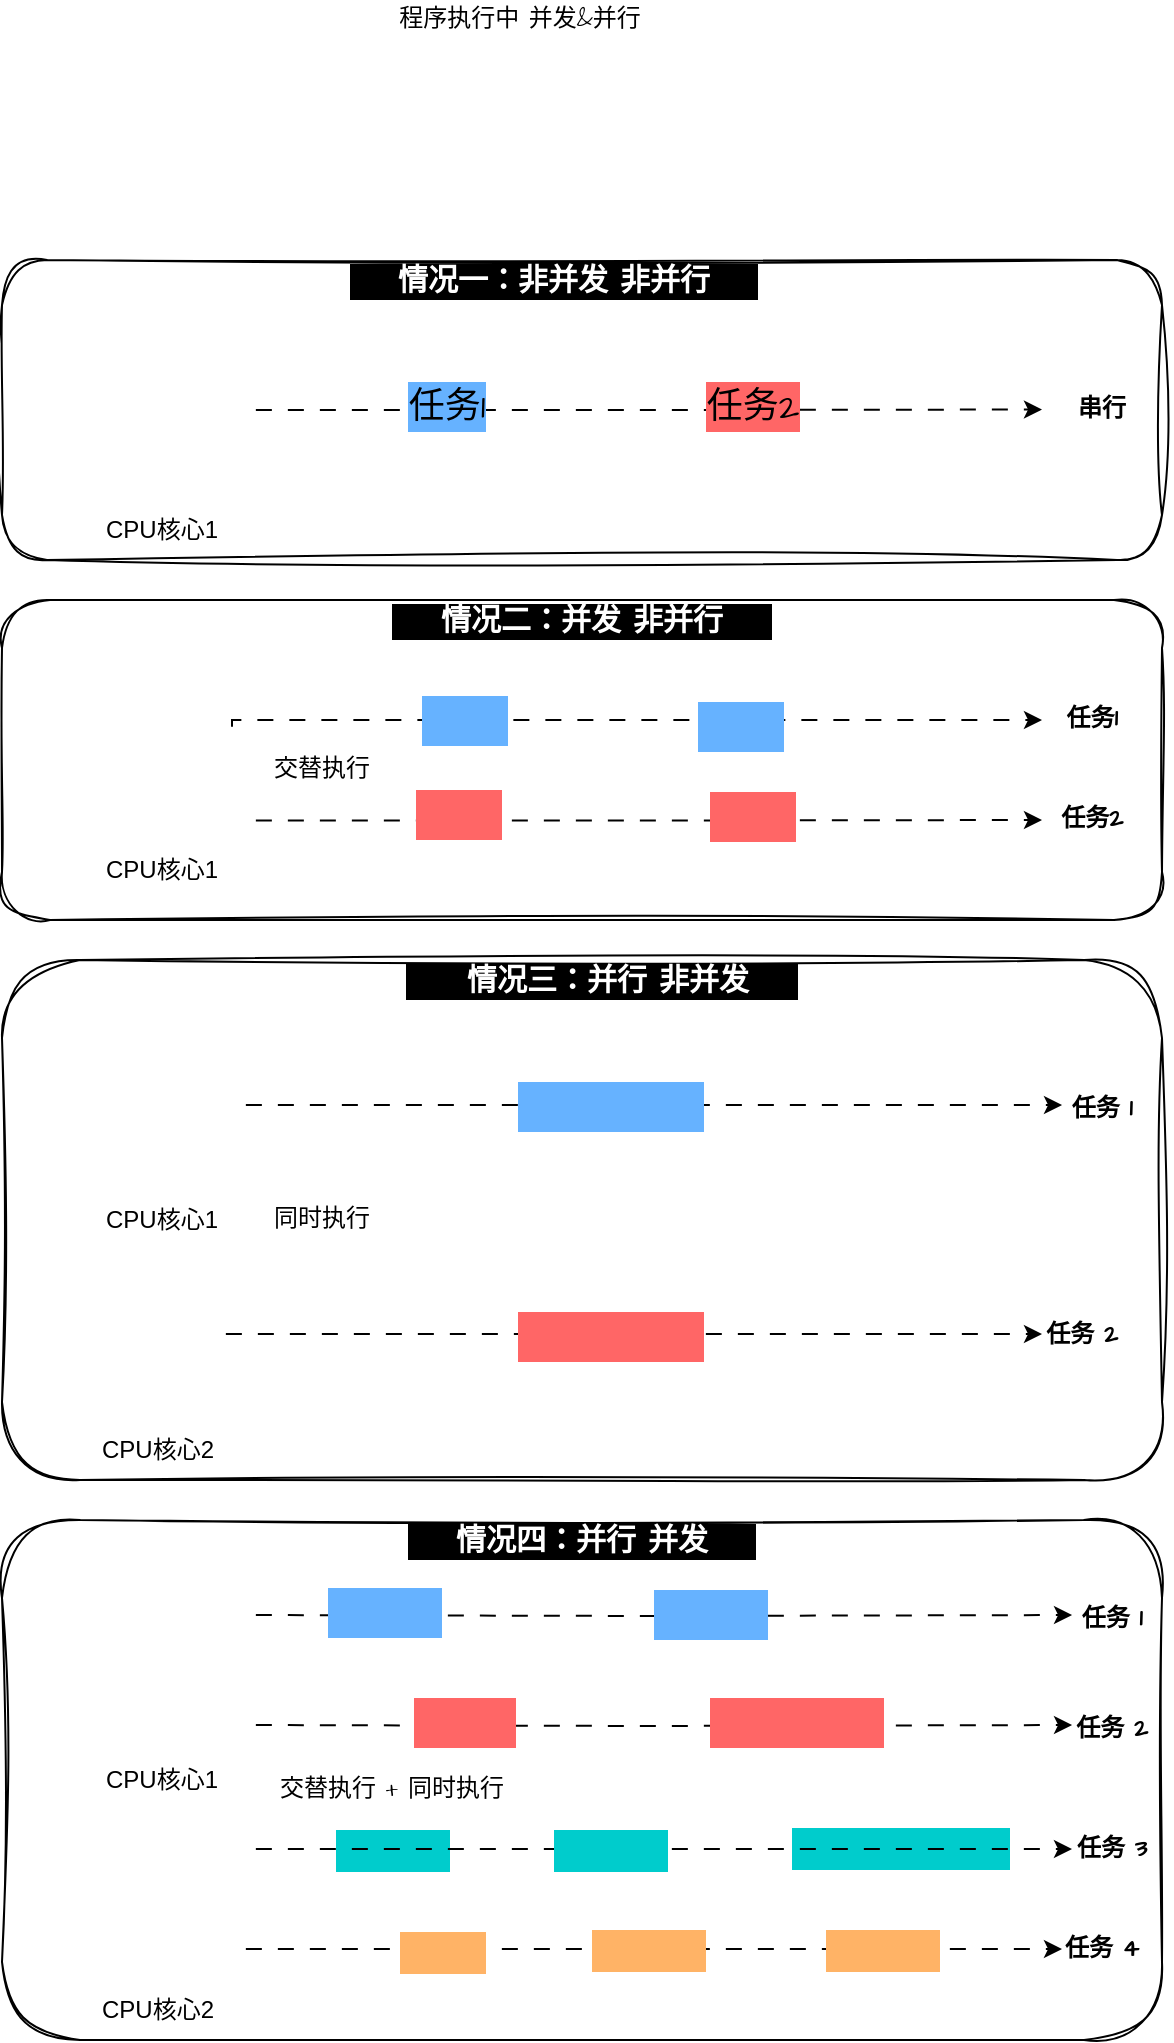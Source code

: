 <mxfile version="24.8.3">
  <diagram name="第 1 页" id="byNhjJoshehbKPNAF51z">
    <mxGraphModel dx="2074" dy="1121" grid="1" gridSize="10" guides="1" tooltips="1" connect="1" arrows="1" fold="1" page="1" pageScale="1" pageWidth="827" pageHeight="1169" math="0" shadow="0">
      <root>
        <mxCell id="0" />
        <mxCell id="1" parent="0" />
        <mxCell id="X3H9cemF7JHuzI0W92OL-17" value="程序执行中 并发&amp;amp;并行" style="text;html=1;align=center;verticalAlign=middle;whiteSpace=wrap;rounded=0;fontFamily=Architects Daughter;fontSource=https%3A%2F%2Ffonts.googleapis.com%2Fcss%3Ffamily%3DArchitects%2BDaughter;" vertex="1" parent="1">
          <mxGeometry x="164" y="80" width="250" height="20" as="geometry" />
        </mxCell>
        <mxCell id="X3H9cemF7JHuzI0W92OL-18" value="" style="rounded=1;whiteSpace=wrap;html=1;sketch=1;hachureGap=4;jiggle=2;curveFitting=1;fontFamily=Architects Daughter;fontSource=https%3A%2F%2Ffonts.googleapis.com%2Fcss%3Ffamily%3DArchitects%2BDaughter;" vertex="1" parent="1">
          <mxGeometry x="30" y="210" width="580" height="150" as="geometry" />
        </mxCell>
        <mxCell id="X3H9cemF7JHuzI0W92OL-24" style="edgeStyle=orthogonalEdgeStyle;rounded=0;hachureGap=4;orthogonalLoop=1;jettySize=auto;html=1;exitX=1;exitY=0.5;exitDx=0;exitDy=0;fontFamily=Architects Daughter;fontSource=https%3A%2F%2Ffonts.googleapis.com%2Fcss%3Ffamily%3DArchitects%2BDaughter;flowAnimation=1;" edge="1" parent="1" source="X3H9cemF7JHuzI0W92OL-27">
          <mxGeometry relative="1" as="geometry">
            <mxPoint x="550" y="284.75" as="targetPoint" />
          </mxGeometry>
        </mxCell>
        <mxCell id="X3H9cemF7JHuzI0W92OL-25" value="&lt;font style=&quot;font-size: 18px; background-color: rgb(255, 102, 102);&quot;&gt;任务2&lt;/font&gt;" style="edgeLabel;html=1;align=center;verticalAlign=middle;resizable=0;points=[];sketch=1;hachureGap=4;jiggle=2;curveFitting=1;fontFamily=Architects Daughter;fontSource=https%3A%2F%2Ffonts.googleapis.com%2Fcss%3Ffamily%3DArchitects%2BDaughter;" vertex="1" connectable="0" parent="X3H9cemF7JHuzI0W92OL-24">
          <mxGeometry x="0.276" y="2" relative="1" as="geometry">
            <mxPoint as="offset" />
          </mxGeometry>
        </mxCell>
        <mxCell id="X3H9cemF7JHuzI0W92OL-26" value="&lt;font style=&quot;font-size: 18px; background-color: rgb(102, 178, 255);&quot;&gt;任务1&lt;/font&gt;" style="edgeLabel;html=1;align=center;verticalAlign=middle;resizable=0;points=[];sketch=1;hachureGap=4;jiggle=2;curveFitting=1;fontFamily=Architects Daughter;fontSource=https%3A%2F%2Ffonts.googleapis.com%2Fcss%3Ffamily%3DArchitects%2BDaughter;" vertex="1" connectable="0" parent="X3H9cemF7JHuzI0W92OL-24">
          <mxGeometry x="-0.493" y="2" relative="1" as="geometry">
            <mxPoint as="offset" />
          </mxGeometry>
        </mxCell>
        <mxCell id="X3H9cemF7JHuzI0W92OL-27" value="" style="shape=image;html=1;verticalAlign=top;verticalLabelPosition=bottom;labelBackgroundColor=#ffffff;imageAspect=0;aspect=fixed;image=https://cdn1.iconfinder.com/data/icons/bootstrap-vol-2/16/cpu-128.png;sketch=1;hachureGap=4;jiggle=2;curveFitting=1;fontFamily=Architects Daughter;fontSource=https%3A%2F%2Ffonts.googleapis.com%2Fcss%3Ffamily%3DArchitects%2BDaughter;" vertex="1" parent="1">
          <mxGeometry x="70" y="245" width="80" height="80" as="geometry" />
        </mxCell>
        <mxCell id="X3H9cemF7JHuzI0W92OL-41" value="&amp;nbsp; &amp;nbsp; 情况一：非并发 非并行&amp;nbsp; &amp;nbsp;&amp;nbsp;" style="text;html=1;align=center;verticalAlign=middle;whiteSpace=wrap;rounded=0;fontFamily=Architects Daughter;fontSource=https%3A%2F%2Ffonts.googleapis.com%2Fcss%3Ffamily%3DArchitects%2BDaughter;labelBackgroundColor=#000000;fontColor=#FFFFFF;fontStyle=1;fontSize=15;" vertex="1" parent="1">
          <mxGeometry x="198" y="200" width="216" height="40" as="geometry" />
        </mxCell>
        <mxCell id="X3H9cemF7JHuzI0W92OL-42" value="CPU核心1" style="text;html=1;align=center;verticalAlign=middle;whiteSpace=wrap;rounded=0;" vertex="1" parent="1">
          <mxGeometry x="80" y="330" width="60" height="30" as="geometry" />
        </mxCell>
        <mxCell id="X3H9cemF7JHuzI0W92OL-43" value="串行" style="text;html=1;align=center;verticalAlign=middle;whiteSpace=wrap;rounded=0;fontFamily=Architects Daughter;fontSource=https%3A%2F%2Ffonts.googleapis.com%2Fcss%3Ffamily%3DArchitects%2BDaughter;fontStyle=1" vertex="1" parent="1">
          <mxGeometry x="550" y="270" width="60" height="30" as="geometry" />
        </mxCell>
        <mxCell id="X3H9cemF7JHuzI0W92OL-44" value="" style="rounded=1;whiteSpace=wrap;html=1;sketch=1;hachureGap=4;jiggle=2;curveFitting=1;fontFamily=Architects Daughter;fontSource=https%3A%2F%2Ffonts.googleapis.com%2Fcss%3Ffamily%3DArchitects%2BDaughter;" vertex="1" parent="1">
          <mxGeometry x="30" y="560" width="580" height="260" as="geometry" />
        </mxCell>
        <mxCell id="X3H9cemF7JHuzI0W92OL-45" style="edgeStyle=orthogonalEdgeStyle;rounded=0;hachureGap=4;orthogonalLoop=1;jettySize=auto;html=1;exitX=1;exitY=0.5;exitDx=0;exitDy=0;fontFamily=Architects Daughter;fontSource=https%3A%2F%2Ffonts.googleapis.com%2Fcss%3Ffamily%3DArchitects%2BDaughter;flowAnimation=1;entryX=0.167;entryY=0.417;entryDx=0;entryDy=0;entryPerimeter=0;" edge="1" parent="1" source="X3H9cemF7JHuzI0W92OL-48" target="X3H9cemF7JHuzI0W92OL-51">
          <mxGeometry relative="1" as="geometry">
            <mxPoint x="550" y="634.75" as="targetPoint" />
          </mxGeometry>
        </mxCell>
        <mxCell id="X3H9cemF7JHuzI0W92OL-47" value="&lt;span style=&quot;font-size: 18px; background-color: rgb(102, 178, 255);&quot;&gt;&amp;nbsp; &amp;nbsp; &amp;nbsp; &amp;nbsp; &amp;nbsp; &amp;nbsp; &amp;nbsp;&lt;/span&gt;" style="edgeLabel;html=1;align=center;verticalAlign=middle;resizable=0;points=[];sketch=1;hachureGap=4;jiggle=2;curveFitting=1;fontFamily=Architects Daughter;fontSource=https%3A%2F%2Ffonts.googleapis.com%2Fcss%3Ffamily%3DArchitects%2BDaughter;" vertex="1" connectable="0" parent="X3H9cemF7JHuzI0W92OL-45">
          <mxGeometry x="-0.493" y="2" relative="1" as="geometry">
            <mxPoint x="84" y="2" as="offset" />
          </mxGeometry>
        </mxCell>
        <mxCell id="X3H9cemF7JHuzI0W92OL-48" value="" style="shape=image;html=1;verticalAlign=top;verticalLabelPosition=bottom;labelBackgroundColor=#ffffff;imageAspect=0;aspect=fixed;image=https://cdn1.iconfinder.com/data/icons/bootstrap-vol-2/16/cpu-128.png;sketch=1;hachureGap=4;jiggle=2;curveFitting=1;fontFamily=Architects Daughter;fontSource=https%3A%2F%2Ffonts.googleapis.com%2Fcss%3Ffamily%3DArchitects%2BDaughter;" vertex="1" parent="1">
          <mxGeometry x="70" y="595" width="75" height="75" as="geometry" />
        </mxCell>
        <mxCell id="X3H9cemF7JHuzI0W92OL-49" value="&amp;nbsp; &amp;nbsp; &amp;nbsp;情况三：并行 非并发&amp;nbsp; &amp;nbsp;&amp;nbsp;" style="text;html=1;align=center;verticalAlign=middle;whiteSpace=wrap;rounded=0;fontFamily=Architects Daughter;fontSource=https%3A%2F%2Ffonts.googleapis.com%2Fcss%3Ffamily%3DArchitects%2BDaughter;labelBackgroundColor=#000000;fontColor=#FFFFFF;fontStyle=1;fontSize=15;" vertex="1" parent="1">
          <mxGeometry x="217" y="550" width="226" height="40" as="geometry" />
        </mxCell>
        <mxCell id="X3H9cemF7JHuzI0W92OL-50" value="CPU核心1" style="text;html=1;align=center;verticalAlign=middle;whiteSpace=wrap;rounded=0;" vertex="1" parent="1">
          <mxGeometry x="80" y="675" width="60" height="30" as="geometry" />
        </mxCell>
        <mxCell id="X3H9cemF7JHuzI0W92OL-51" value="任务 1" style="text;html=1;align=center;verticalAlign=middle;whiteSpace=wrap;rounded=0;fontFamily=Architects Daughter;fontSource=https%3A%2F%2Ffonts.googleapis.com%2Fcss%3Ffamily%3DArchitects%2BDaughter;fontStyle=1" vertex="1" parent="1">
          <mxGeometry x="550" y="620" width="60" height="30" as="geometry" />
        </mxCell>
        <mxCell id="X3H9cemF7JHuzI0W92OL-65" value="" style="shape=image;html=1;verticalAlign=top;verticalLabelPosition=bottom;labelBackgroundColor=#ffffff;imageAspect=0;aspect=fixed;image=https://cdn1.iconfinder.com/data/icons/bootstrap-vol-2/16/cpu-128.png;sketch=1;hachureGap=4;jiggle=2;curveFitting=1;fontFamily=Architects Daughter;fontSource=https%3A%2F%2Ffonts.googleapis.com%2Fcss%3Ffamily%3DArchitects%2BDaughter;" vertex="1" parent="1">
          <mxGeometry x="70" y="710" width="75" height="75" as="geometry" />
        </mxCell>
        <mxCell id="X3H9cemF7JHuzI0W92OL-66" value="CPU核心2" style="text;html=1;align=center;verticalAlign=middle;whiteSpace=wrap;rounded=0;" vertex="1" parent="1">
          <mxGeometry x="77.5" y="790" width="60" height="30" as="geometry" />
        </mxCell>
        <mxCell id="X3H9cemF7JHuzI0W92OL-69" style="edgeStyle=orthogonalEdgeStyle;rounded=0;hachureGap=4;orthogonalLoop=1;jettySize=auto;html=1;exitX=1;exitY=0.5;exitDx=0;exitDy=0;fontFamily=Architects Daughter;fontSource=https%3A%2F%2Ffonts.googleapis.com%2Fcss%3Ffamily%3DArchitects%2BDaughter;flowAnimation=1;entryX=0.167;entryY=0.417;entryDx=0;entryDy=0;entryPerimeter=0;" edge="1" parent="1">
          <mxGeometry relative="1" as="geometry">
            <mxPoint x="550" y="747" as="targetPoint" />
            <mxPoint x="135" y="747" as="sourcePoint" />
          </mxGeometry>
        </mxCell>
        <mxCell id="X3H9cemF7JHuzI0W92OL-71" value="&lt;span style=&quot;font-size: 18px; background-color: rgb(255, 102, 102);&quot;&gt;&amp;nbsp; &amp;nbsp; &amp;nbsp; &amp;nbsp; &amp;nbsp; &amp;nbsp; &amp;nbsp;&lt;/span&gt;" style="edgeLabel;html=1;align=center;verticalAlign=middle;resizable=0;points=[];sketch=1;hachureGap=4;jiggle=2;curveFitting=1;fontFamily=Architects Daughter;fontSource=https%3A%2F%2Ffonts.googleapis.com%2Fcss%3Ffamily%3DArchitects%2BDaughter;" vertex="1" connectable="0" parent="1">
          <mxGeometry x="334.004" y="747.5" as="geometry" />
        </mxCell>
        <mxCell id="X3H9cemF7JHuzI0W92OL-74" value="任务 2" style="text;html=1;align=center;verticalAlign=middle;whiteSpace=wrap;rounded=0;fontFamily=Architects Daughter;fontSource=https%3A%2F%2Ffonts.googleapis.com%2Fcss%3Ffamily%3DArchitects%2BDaughter;fontStyle=1" vertex="1" parent="1">
          <mxGeometry x="540" y="732.5" width="60" height="30" as="geometry" />
        </mxCell>
        <mxCell id="X3H9cemF7JHuzI0W92OL-75" value="" style="rounded=1;whiteSpace=wrap;html=1;sketch=1;hachureGap=4;jiggle=2;curveFitting=1;fontFamily=Architects Daughter;fontSource=https%3A%2F%2Ffonts.googleapis.com%2Fcss%3Ffamily%3DArchitects%2BDaughter;" vertex="1" parent="1">
          <mxGeometry x="30" y="380" width="580" height="160" as="geometry" />
        </mxCell>
        <mxCell id="X3H9cemF7JHuzI0W92OL-76" style="edgeStyle=orthogonalEdgeStyle;rounded=0;hachureGap=4;orthogonalLoop=1;jettySize=auto;html=1;exitX=1;exitY=0.5;exitDx=0;exitDy=0;fontFamily=Architects Daughter;fontSource=https%3A%2F%2Ffonts.googleapis.com%2Fcss%3Ffamily%3DArchitects%2BDaughter;flowAnimation=1;entryX=0;entryY=0.5;entryDx=0;entryDy=0;" edge="1" parent="1" target="X3H9cemF7JHuzI0W92OL-82">
          <mxGeometry relative="1" as="geometry">
            <mxPoint x="545" y="450" as="targetPoint" />
            <mxPoint x="145" y="450.25" as="sourcePoint" />
            <Array as="points">
              <mxPoint x="145" y="440" />
            </Array>
          </mxGeometry>
        </mxCell>
        <mxCell id="X3H9cemF7JHuzI0W92OL-78" value="&lt;span style=&quot;font-size: 18px; background-color: rgb(102, 178, 255);&quot;&gt;&amp;nbsp; &amp;nbsp; &amp;nbsp;&amp;nbsp;&lt;/span&gt;" style="edgeLabel;html=1;align=center;verticalAlign=middle;resizable=0;points=[];sketch=1;hachureGap=4;jiggle=2;curveFitting=1;fontFamily=Architects Daughter;fontSource=https%3A%2F%2Ffonts.googleapis.com%2Fcss%3Ffamily%3DArchitects%2BDaughter;" vertex="1" connectable="0" parent="X3H9cemF7JHuzI0W92OL-76">
          <mxGeometry x="-0.493" y="2" relative="1" as="geometry">
            <mxPoint x="20" y="2" as="offset" />
          </mxGeometry>
        </mxCell>
        <mxCell id="X3H9cemF7JHuzI0W92OL-79" value="" style="shape=image;html=1;verticalAlign=top;verticalLabelPosition=bottom;labelBackgroundColor=#ffffff;imageAspect=0;aspect=fixed;image=https://cdn1.iconfinder.com/data/icons/bootstrap-vol-2/16/cpu-128.png;sketch=1;hachureGap=4;jiggle=2;curveFitting=1;fontFamily=Architects Daughter;fontSource=https%3A%2F%2Ffonts.googleapis.com%2Fcss%3Ffamily%3DArchitects%2BDaughter;" vertex="1" parent="1">
          <mxGeometry x="70" y="415" width="80" height="80" as="geometry" />
        </mxCell>
        <mxCell id="X3H9cemF7JHuzI0W92OL-80" value="&amp;nbsp; &amp;nbsp; 情况二：并发 非并行&amp;nbsp; &amp;nbsp;&amp;nbsp;" style="text;html=1;align=center;verticalAlign=middle;whiteSpace=wrap;rounded=0;fontFamily=Architects Daughter;fontSource=https%3A%2F%2Ffonts.googleapis.com%2Fcss%3Ffamily%3DArchitects%2BDaughter;labelBackgroundColor=#000000;fontColor=#FFFFFF;fontStyle=1;fontSize=15;" vertex="1" parent="1">
          <mxGeometry x="217" y="370" width="206" height="40" as="geometry" />
        </mxCell>
        <mxCell id="X3H9cemF7JHuzI0W92OL-81" value="CPU核心1" style="text;html=1;align=center;verticalAlign=middle;whiteSpace=wrap;rounded=0;" vertex="1" parent="1">
          <mxGeometry x="80" y="500" width="60" height="30" as="geometry" />
        </mxCell>
        <mxCell id="X3H9cemF7JHuzI0W92OL-82" value="任务1" style="text;html=1;align=center;verticalAlign=middle;whiteSpace=wrap;rounded=0;fontFamily=Architects Daughter;fontSource=https%3A%2F%2Ffonts.googleapis.com%2Fcss%3Ffamily%3DArchitects%2BDaughter;fontStyle=1" vertex="1" parent="1">
          <mxGeometry x="550" y="430" width="50" height="20" as="geometry" />
        </mxCell>
        <mxCell id="X3H9cemF7JHuzI0W92OL-86" style="edgeStyle=orthogonalEdgeStyle;rounded=0;hachureGap=4;orthogonalLoop=1;jettySize=auto;html=1;exitX=1;exitY=0.5;exitDx=0;exitDy=0;fontFamily=Architects Daughter;fontSource=https%3A%2F%2Ffonts.googleapis.com%2Fcss%3Ffamily%3DArchitects%2BDaughter;flowAnimation=1;" edge="1" parent="1">
          <mxGeometry relative="1" as="geometry">
            <mxPoint x="550" y="490" as="targetPoint" />
            <mxPoint x="150" y="490.25" as="sourcePoint" />
            <Array as="points">
              <mxPoint x="150" y="491.25" />
              <mxPoint x="350" y="491.25" />
              <mxPoint x="350" y="490.25" />
            </Array>
          </mxGeometry>
        </mxCell>
        <mxCell id="X3H9cemF7JHuzI0W92OL-87" value="&lt;span style=&quot;font-size: 18px; background-color: rgb(255, 102, 102);&quot;&gt;&amp;nbsp; &amp;nbsp; &amp;nbsp;&amp;nbsp;&lt;/span&gt;" style="edgeLabel;html=1;align=center;verticalAlign=middle;resizable=0;points=[];sketch=1;hachureGap=4;jiggle=2;curveFitting=1;fontFamily=Architects Daughter;fontSource=https%3A%2F%2Ffonts.googleapis.com%2Fcss%3Ffamily%3DArchitects%2BDaughter;" vertex="1" connectable="0" parent="X3H9cemF7JHuzI0W92OL-86">
          <mxGeometry x="0.276" y="2" relative="1" as="geometry">
            <mxPoint as="offset" />
          </mxGeometry>
        </mxCell>
        <mxCell id="X3H9cemF7JHuzI0W92OL-89" value="任务2" style="text;html=1;align=center;verticalAlign=middle;whiteSpace=wrap;rounded=0;fontFamily=Architects Daughter;fontSource=https%3A%2F%2Ffonts.googleapis.com%2Fcss%3Ffamily%3DArchitects%2BDaughter;fontStyle=1" vertex="1" parent="1">
          <mxGeometry x="550" y="480" width="50" height="20" as="geometry" />
        </mxCell>
        <mxCell id="X3H9cemF7JHuzI0W92OL-92" value="交替执行" style="text;html=1;align=center;verticalAlign=middle;whiteSpace=wrap;rounded=0;fontFamily=Architects Daughter;fontSource=https%3A%2F%2Ffonts.googleapis.com%2Fcss%3Ffamily%3DArchitects%2BDaughter;" vertex="1" parent="1">
          <mxGeometry x="160" y="450" width="60" height="30" as="geometry" />
        </mxCell>
        <mxCell id="X3H9cemF7JHuzI0W92OL-97" value="&lt;span style=&quot;font-size: 18px; background-color: rgb(102, 178, 255);&quot;&gt;&amp;nbsp; &amp;nbsp; &amp;nbsp;&amp;nbsp;&lt;/span&gt;" style="edgeLabel;html=1;align=center;verticalAlign=middle;resizable=0;points=[];sketch=1;hachureGap=4;jiggle=2;curveFitting=1;fontFamily=Architects Daughter;fontSource=https%3A%2F%2Ffonts.googleapis.com%2Fcss%3Ffamily%3DArchitects%2BDaughter;" vertex="1" connectable="0" parent="1">
          <mxGeometry x="280" y="440" as="geometry">
            <mxPoint x="119" y="3" as="offset" />
          </mxGeometry>
        </mxCell>
        <mxCell id="X3H9cemF7JHuzI0W92OL-98" value="&lt;span style=&quot;font-size: 18px; background-color: rgb(255, 102, 102);&quot;&gt;&amp;nbsp; &amp;nbsp; &amp;nbsp;&amp;nbsp;&lt;/span&gt;" style="edgeLabel;html=1;align=center;verticalAlign=middle;resizable=0;points=[];sketch=1;hachureGap=4;jiggle=2;curveFitting=1;fontFamily=Architects Daughter;fontSource=https%3A%2F%2Ffonts.googleapis.com%2Fcss%3Ffamily%3DArchitects%2BDaughter;" vertex="1" connectable="0" parent="1">
          <mxGeometry x="413.997" y="494.998" as="geometry">
            <mxPoint x="-156" y="-8" as="offset" />
          </mxGeometry>
        </mxCell>
        <mxCell id="X3H9cemF7JHuzI0W92OL-99" value="同时执行" style="text;html=1;align=center;verticalAlign=middle;whiteSpace=wrap;rounded=0;fontFamily=Architects Daughter;fontSource=https%3A%2F%2Ffonts.googleapis.com%2Fcss%3Ffamily%3DArchitects%2BDaughter;" vertex="1" parent="1">
          <mxGeometry x="160" y="675" width="60" height="30" as="geometry" />
        </mxCell>
        <mxCell id="X3H9cemF7JHuzI0W92OL-100" value="" style="rounded=1;whiteSpace=wrap;html=1;sketch=1;hachureGap=4;jiggle=2;curveFitting=1;fontFamily=Architects Daughter;fontSource=https%3A%2F%2Ffonts.googleapis.com%2Fcss%3Ffamily%3DArchitects%2BDaughter;" vertex="1" parent="1">
          <mxGeometry x="30" y="840" width="580" height="260" as="geometry" />
        </mxCell>
        <mxCell id="X3H9cemF7JHuzI0W92OL-101" style="edgeStyle=orthogonalEdgeStyle;rounded=0;hachureGap=4;orthogonalLoop=1;jettySize=auto;html=1;exitX=1;exitY=0.5;exitDx=0;exitDy=0;fontFamily=Architects Daughter;fontSource=https%3A%2F%2Ffonts.googleapis.com%2Fcss%3Ffamily%3DArchitects%2BDaughter;flowAnimation=1;entryX=0.167;entryY=0.417;entryDx=0;entryDy=0;entryPerimeter=0;" edge="1" parent="1" target="X3H9cemF7JHuzI0W92OL-106">
          <mxGeometry relative="1" as="geometry">
            <mxPoint x="555" y="889.75" as="targetPoint" />
            <mxPoint x="150" y="887.5" as="sourcePoint" />
          </mxGeometry>
        </mxCell>
        <mxCell id="X3H9cemF7JHuzI0W92OL-102" value="&lt;span style=&quot;font-size: 18px; background-color: rgb(102, 178, 255);&quot;&gt;&amp;nbsp; &amp;nbsp; &amp;nbsp; &amp;nbsp;&amp;nbsp;&lt;/span&gt;" style="edgeLabel;html=1;align=center;verticalAlign=middle;resizable=0;points=[];sketch=1;hachureGap=4;jiggle=2;curveFitting=1;fontFamily=Architects Daughter;fontSource=https%3A%2F%2Ffonts.googleapis.com%2Fcss%3Ffamily%3DArchitects%2BDaughter;" vertex="1" connectable="0" parent="X3H9cemF7JHuzI0W92OL-101">
          <mxGeometry x="-0.493" y="2" relative="1" as="geometry">
            <mxPoint x="-35" as="offset" />
          </mxGeometry>
        </mxCell>
        <mxCell id="X3H9cemF7JHuzI0W92OL-103" value="" style="shape=image;html=1;verticalAlign=top;verticalLabelPosition=bottom;labelBackgroundColor=#ffffff;imageAspect=0;aspect=fixed;image=https://cdn1.iconfinder.com/data/icons/bootstrap-vol-2/16/cpu-128.png;sketch=1;hachureGap=4;jiggle=2;curveFitting=1;fontFamily=Architects Daughter;fontSource=https%3A%2F%2Ffonts.googleapis.com%2Fcss%3Ffamily%3DArchitects%2BDaughter;" vertex="1" parent="1">
          <mxGeometry x="70" y="875" width="75" height="75" as="geometry" />
        </mxCell>
        <mxCell id="X3H9cemF7JHuzI0W92OL-104" value="&amp;nbsp; &amp;nbsp; 情况四：并行 并发&amp;nbsp; &amp;nbsp;&amp;nbsp;" style="text;html=1;align=center;verticalAlign=middle;whiteSpace=wrap;rounded=0;fontFamily=Architects Daughter;fontSource=https%3A%2F%2Ffonts.googleapis.com%2Fcss%3Ffamily%3DArchitects%2BDaughter;labelBackgroundColor=#000000;fontColor=#FFFFFF;fontStyle=1;fontSize=15;" vertex="1" parent="1">
          <mxGeometry x="222" y="830" width="196" height="40" as="geometry" />
        </mxCell>
        <mxCell id="X3H9cemF7JHuzI0W92OL-105" value="CPU核心1" style="text;html=1;align=center;verticalAlign=middle;whiteSpace=wrap;rounded=0;" vertex="1" parent="1">
          <mxGeometry x="80" y="955" width="60" height="30" as="geometry" />
        </mxCell>
        <mxCell id="X3H9cemF7JHuzI0W92OL-106" value="任务 1" style="text;html=1;align=center;verticalAlign=middle;whiteSpace=wrap;rounded=0;fontFamily=Architects Daughter;fontSource=https%3A%2F%2Ffonts.googleapis.com%2Fcss%3Ffamily%3DArchitects%2BDaughter;fontStyle=1" vertex="1" parent="1">
          <mxGeometry x="555" y="875" width="60" height="30" as="geometry" />
        </mxCell>
        <mxCell id="X3H9cemF7JHuzI0W92OL-107" value="" style="shape=image;html=1;verticalAlign=top;verticalLabelPosition=bottom;labelBackgroundColor=#ffffff;imageAspect=0;aspect=fixed;image=https://cdn1.iconfinder.com/data/icons/bootstrap-vol-2/16/cpu-128.png;sketch=1;hachureGap=4;jiggle=2;curveFitting=1;fontFamily=Architects Daughter;fontSource=https%3A%2F%2Ffonts.googleapis.com%2Fcss%3Ffamily%3DArchitects%2BDaughter;" vertex="1" parent="1">
          <mxGeometry x="70" y="990" width="75" height="75" as="geometry" />
        </mxCell>
        <mxCell id="X3H9cemF7JHuzI0W92OL-108" value="CPU核心2" style="text;html=1;align=center;verticalAlign=middle;whiteSpace=wrap;rounded=0;" vertex="1" parent="1">
          <mxGeometry x="77.5" y="1070" width="60" height="30" as="geometry" />
        </mxCell>
        <mxCell id="X3H9cemF7JHuzI0W92OL-109" value="&lt;span style=&quot;font-size: 18px; background-color: rgb(102, 178, 255);&quot;&gt;&amp;nbsp; &amp;nbsp; &amp;nbsp; &amp;nbsp;&amp;nbsp;&lt;/span&gt;" style="edgeLabel;html=1;align=center;verticalAlign=middle;resizable=0;points=[];sketch=1;hachureGap=4;jiggle=2;curveFitting=1;fontFamily=Architects Daughter;fontSource=https%3A%2F%2Ffonts.googleapis.com%2Fcss%3Ffamily%3DArchitects%2BDaughter;" vertex="1" connectable="0" parent="1">
          <mxGeometry x="380.0" y="887.503" as="geometry">
            <mxPoint x="4" y="-1" as="offset" />
          </mxGeometry>
        </mxCell>
        <mxCell id="X3H9cemF7JHuzI0W92OL-110" value="&lt;span style=&quot;color: rgb(0, 0, 0); font-family: &amp;quot;Architects Daughter&amp;quot;; font-size: 18px; font-style: normal; font-variant-ligatures: normal; font-variant-caps: normal; font-weight: 400; letter-spacing: normal; orphans: 2; text-align: center; text-indent: 0px; text-transform: none; widows: 2; word-spacing: 0px; -webkit-text-stroke-width: 0px; white-space: nowrap; text-decoration-thickness: initial; text-decoration-style: initial; text-decoration-color: initial; float: none; display: inline !important;&quot;&gt;&amp;nbsp; &amp;nbsp; &amp;nbsp; &amp;nbsp;&amp;nbsp;&lt;/span&gt;" style="edgeStyle=orthogonalEdgeStyle;rounded=0;hachureGap=4;orthogonalLoop=1;jettySize=auto;html=1;exitX=1;exitY=0.5;exitDx=0;exitDy=0;fontFamily=Architects Daughter;fontSource=https%3A%2F%2Ffonts.googleapis.com%2Fcss%3Ffamily%3DArchitects%2BDaughter;flowAnimation=1;entryX=0.167;entryY=0.417;entryDx=0;entryDy=0;entryPerimeter=0;labelBackgroundColor=#FFB366;" edge="1" parent="1">
          <mxGeometry relative="1" as="geometry">
            <mxPoint x="560" y="1054.5" as="targetPoint" />
            <mxPoint x="145" y="1054.5" as="sourcePoint" />
          </mxGeometry>
        </mxCell>
        <mxCell id="X3H9cemF7JHuzI0W92OL-111" value="&lt;span style=&quot;font-size: 18px;&quot;&gt;&amp;nbsp; &amp;nbsp; &amp;nbsp;&amp;nbsp;&lt;/span&gt;" style="edgeLabel;html=1;align=center;verticalAlign=middle;resizable=0;points=[];sketch=1;hachureGap=4;jiggle=2;curveFitting=1;fontFamily=Architects Daughter;fontSource=https%3A%2F%2Ffonts.googleapis.com%2Fcss%3Ffamily%3DArchitects%2BDaughter;labelBackgroundColor=#FFB366;" vertex="1" connectable="0" parent="1">
          <mxGeometry x="270.004" y="1055.0" as="geometry">
            <mxPoint x="-20" y="1" as="offset" />
          </mxGeometry>
        </mxCell>
        <mxCell id="X3H9cemF7JHuzI0W92OL-112" value="&lt;span style=&quot;font-size: 18px;&quot;&gt;&amp;nbsp; &amp;nbsp; &amp;nbsp; &amp;nbsp;&amp;nbsp;&lt;/span&gt;" style="edgeLabel;html=1;align=center;verticalAlign=middle;resizable=0;points=[];sketch=1;hachureGap=4;jiggle=2;curveFitting=1;fontFamily=Architects Daughter;fontSource=https%3A%2F%2Ffonts.googleapis.com%2Fcss%3Ffamily%3DArchitects%2BDaughter;labelBackgroundColor=#FFB366;" vertex="1" connectable="0" parent="1">
          <mxGeometry x="470.004" y="1055.0" as="geometry" />
        </mxCell>
        <mxCell id="X3H9cemF7JHuzI0W92OL-113" value="任务 4" style="text;html=1;align=center;verticalAlign=middle;whiteSpace=wrap;rounded=0;fontFamily=Architects Daughter;fontSource=https%3A%2F%2Ffonts.googleapis.com%2Fcss%3Ffamily%3DArchitects%2BDaughter;fontStyle=1" vertex="1" parent="1">
          <mxGeometry x="550" y="1040" width="60" height="30" as="geometry" />
        </mxCell>
        <mxCell id="X3H9cemF7JHuzI0W92OL-117" style="edgeStyle=orthogonalEdgeStyle;rounded=0;hachureGap=4;orthogonalLoop=1;jettySize=auto;html=1;exitX=1;exitY=0.5;exitDx=0;exitDy=0;fontFamily=Architects Daughter;fontSource=https%3A%2F%2Ffonts.googleapis.com%2Fcss%3Ffamily%3DArchitects%2BDaughter;flowAnimation=1;entryX=0.167;entryY=0.417;entryDx=0;entryDy=0;entryPerimeter=0;" edge="1" parent="1" target="X3H9cemF7JHuzI0W92OL-119">
          <mxGeometry relative="1" as="geometry">
            <mxPoint x="555" y="944.75" as="targetPoint" />
            <mxPoint x="150" y="942.5" as="sourcePoint" />
          </mxGeometry>
        </mxCell>
        <mxCell id="X3H9cemF7JHuzI0W92OL-119" value="任务 2" style="text;html=1;align=center;verticalAlign=middle;whiteSpace=wrap;rounded=0;fontFamily=Architects Daughter;fontSource=https%3A%2F%2Ffonts.googleapis.com%2Fcss%3Ffamily%3DArchitects%2BDaughter;fontStyle=1" vertex="1" parent="1">
          <mxGeometry x="555" y="930" width="60" height="30" as="geometry" />
        </mxCell>
        <mxCell id="X3H9cemF7JHuzI0W92OL-129" value="&lt;span style=&quot;font-size: 18px;&quot;&gt;&amp;nbsp; &amp;nbsp; &amp;nbsp; &amp;nbsp;&amp;nbsp;&lt;/span&gt;" style="edgeLabel;html=1;align=center;verticalAlign=middle;resizable=0;points=[];sketch=1;hachureGap=4;jiggle=2;curveFitting=1;fontFamily=Architects Daughter;fontSource=https%3A%2F%2Ffonts.googleapis.com%2Fcss%3Ffamily%3DArchitects%2BDaughter;labelBackgroundColor=#00CCCC;" vertex="1" connectable="0" parent="1">
          <mxGeometry x="225.004" y="1005.0" as="geometry" />
        </mxCell>
        <mxCell id="X3H9cemF7JHuzI0W92OL-130" value="&lt;span style=&quot;font-size: 18px;&quot;&gt;&amp;nbsp; &amp;nbsp; &amp;nbsp; &amp;nbsp; &amp;nbsp; &amp;nbsp; &amp;nbsp; &amp;nbsp;&lt;/span&gt;" style="edgeLabel;html=1;align=center;verticalAlign=middle;resizable=0;points=[];sketch=1;hachureGap=4;jiggle=2;curveFitting=1;fontFamily=Architects Daughter;fontSource=https%3A%2F%2Ffonts.googleapis.com%2Fcss%3Ffamily%3DArchitects%2BDaughter;labelBackgroundColor=#00CCCC;" vertex="1" connectable="0" parent="1">
          <mxGeometry x="430.004" y="1005.0" as="geometry">
            <mxPoint x="49" y="-1" as="offset" />
          </mxGeometry>
        </mxCell>
        <mxCell id="X3H9cemF7JHuzI0W92OL-131" value="任务 3" style="text;html=1;align=center;verticalAlign=middle;whiteSpace=wrap;rounded=0;fontFamily=Architects Daughter;fontSource=https%3A%2F%2Ffonts.googleapis.com%2Fcss%3Ffamily%3DArchitects%2BDaughter;fontStyle=1" vertex="1" parent="1">
          <mxGeometry x="555" y="990" width="60" height="30" as="geometry" />
        </mxCell>
        <mxCell id="X3H9cemF7JHuzI0W92OL-132" style="edgeStyle=orthogonalEdgeStyle;rounded=0;hachureGap=4;orthogonalLoop=1;jettySize=auto;html=1;exitX=1;exitY=0.5;exitDx=0;exitDy=0;fontFamily=Architects Daughter;fontSource=https%3A%2F%2Ffonts.googleapis.com%2Fcss%3Ffamily%3DArchitects%2BDaughter;flowAnimation=1;entryX=0.167;entryY=0.417;entryDx=0;entryDy=0;entryPerimeter=0;" edge="1" parent="1">
          <mxGeometry relative="1" as="geometry">
            <mxPoint x="565" y="1004.5" as="targetPoint" />
            <mxPoint x="150" y="1004.5" as="sourcePoint" />
          </mxGeometry>
        </mxCell>
        <mxCell id="X3H9cemF7JHuzI0W92OL-133" value="&lt;span style=&quot;font-size: 18px; background-color: rgb(255, 102, 102);&quot;&gt;&amp;nbsp; &amp;nbsp; &amp;nbsp; &amp;nbsp;&lt;/span&gt;" style="edgeLabel;html=1;align=center;verticalAlign=middle;resizable=0;points=[];sketch=1;hachureGap=4;jiggle=2;curveFitting=1;fontFamily=Architects Daughter;fontSource=https%3A%2F%2Ffonts.googleapis.com%2Fcss%3Ffamily%3DArchitects%2BDaughter;" vertex="1" connectable="0" parent="1">
          <mxGeometry x="254.004" y="942.5" as="geometry">
            <mxPoint x="7" y="-2" as="offset" />
          </mxGeometry>
        </mxCell>
        <mxCell id="X3H9cemF7JHuzI0W92OL-134" value="&lt;span style=&quot;font-size: 18px; background-color: rgb(255, 102, 102);&quot;&gt;&amp;nbsp; &amp;nbsp; &amp;nbsp; &amp;nbsp; &amp;nbsp; &amp;nbsp;&amp;nbsp;&lt;/span&gt;" style="edgeLabel;html=1;align=center;verticalAlign=middle;resizable=0;points=[];sketch=1;hachureGap=4;jiggle=2;curveFitting=1;fontFamily=Architects Daughter;fontSource=https%3A%2F%2Ffonts.googleapis.com%2Fcss%3Ffamily%3DArchitects%2BDaughter;" vertex="1" connectable="0" parent="1">
          <mxGeometry x="420.004" y="942.5" as="geometry">
            <mxPoint x="7" y="-2" as="offset" />
          </mxGeometry>
        </mxCell>
        <mxCell id="X3H9cemF7JHuzI0W92OL-136" value="交替执行 + 同时执行" style="text;html=1;align=center;verticalAlign=middle;whiteSpace=wrap;rounded=0;fontFamily=Architects Daughter;fontSource=https%3A%2F%2Ffonts.googleapis.com%2Fcss%3Ffamily%3DArchitects%2BDaughter;" vertex="1" parent="1">
          <mxGeometry x="160" y="960" width="130" height="30" as="geometry" />
        </mxCell>
        <mxCell id="X3H9cemF7JHuzI0W92OL-139" value="&lt;span style=&quot;font-size: 18px;&quot;&gt;&amp;nbsp; &amp;nbsp; &amp;nbsp; &amp;nbsp;&amp;nbsp;&lt;/span&gt;" style="edgeLabel;html=1;align=center;verticalAlign=middle;resizable=0;points=[];sketch=1;hachureGap=4;jiggle=2;curveFitting=1;fontFamily=Architects Daughter;fontSource=https%3A%2F%2Ffonts.googleapis.com%2Fcss%3Ffamily%3DArchitects%2BDaughter;labelBackgroundColor=#00CCCC;" vertex="1" connectable="0" parent="1">
          <mxGeometry x="334.004" y="1005.0" as="geometry" />
        </mxCell>
      </root>
    </mxGraphModel>
  </diagram>
</mxfile>
